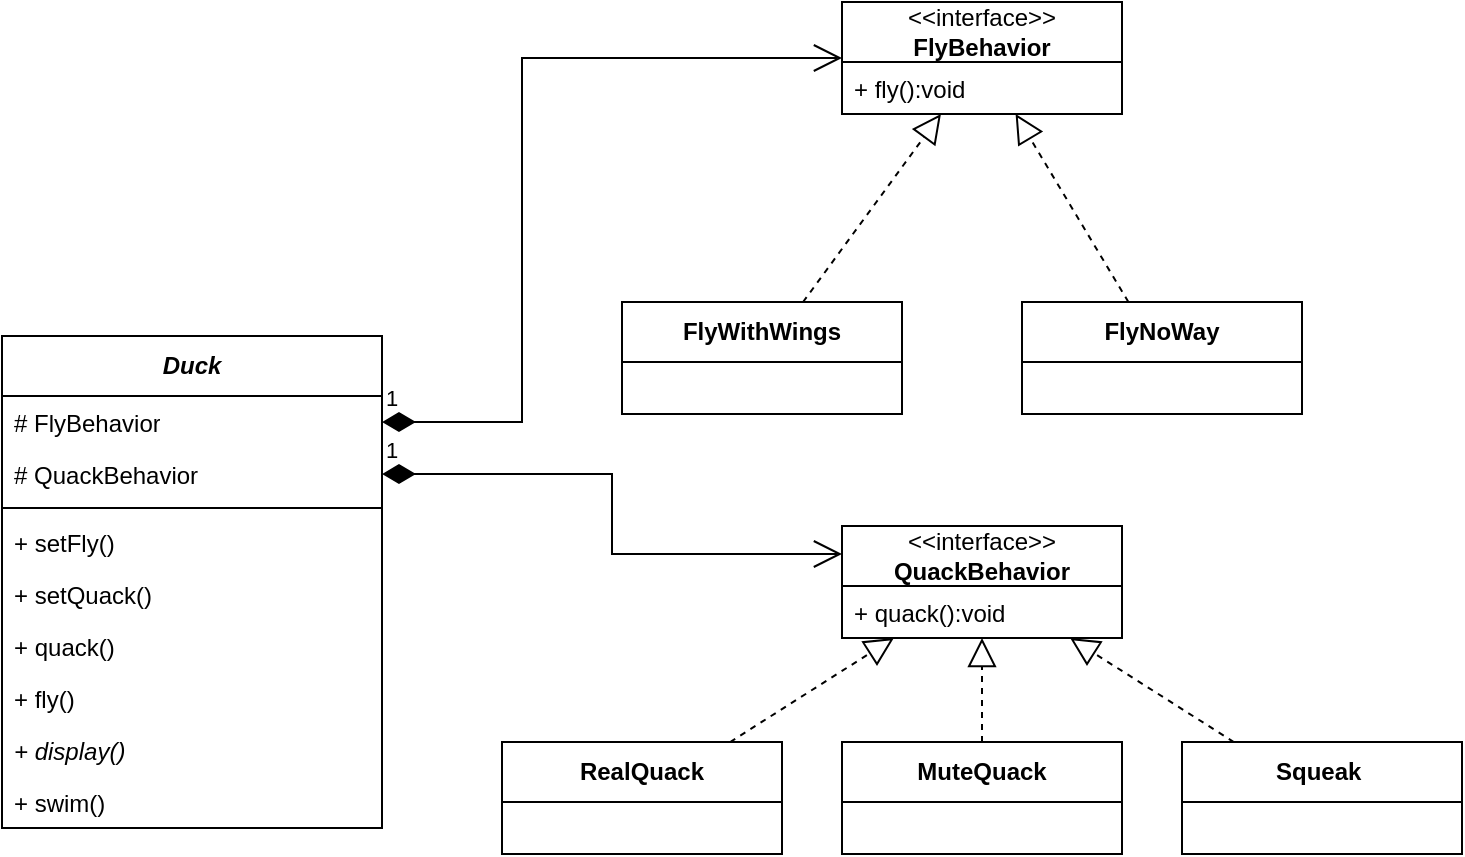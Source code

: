<mxfile version="21.6.8" type="github">
  <diagram id="9qQRp8wTwhdTKOBizrKU" name="Page-1">
    <mxGraphModel dx="1102" dy="504" grid="1" gridSize="10" guides="1" tooltips="1" connect="1" arrows="1" fold="1" page="1" pageScale="1" pageWidth="3840" pageHeight="2400" math="0" shadow="0">
      <root>
        <mxCell id="0" />
        <mxCell id="1" parent="0" />
        <mxCell id="wih1jJ5DO79m4pdhP88G-1" value="&lt;b&gt;&lt;i&gt;Duck&lt;/i&gt;&lt;/b&gt;" style="swimlane;fontStyle=0;childLayout=stackLayout;horizontal=1;startSize=30;fillColor=none;horizontalStack=0;resizeParent=1;resizeParentMax=0;resizeLast=0;collapsible=1;marginBottom=0;whiteSpace=wrap;html=1;" vertex="1" parent="1">
          <mxGeometry x="330" y="227" width="190" height="246" as="geometry" />
        </mxCell>
        <mxCell id="wih1jJ5DO79m4pdhP88G-2" value="# FlyBehavior" style="text;strokeColor=none;fillColor=none;align=left;verticalAlign=top;spacingLeft=4;spacingRight=4;overflow=hidden;rotatable=0;points=[[0,0.5],[1,0.5]];portConstraint=eastwest;whiteSpace=wrap;html=1;" vertex="1" parent="wih1jJ5DO79m4pdhP88G-1">
          <mxGeometry y="30" width="190" height="26" as="geometry" />
        </mxCell>
        <mxCell id="wih1jJ5DO79m4pdhP88G-3" value="# QuackBehavior" style="text;strokeColor=none;fillColor=none;align=left;verticalAlign=top;spacingLeft=4;spacingRight=4;overflow=hidden;rotatable=0;points=[[0,0.5],[1,0.5]];portConstraint=eastwest;whiteSpace=wrap;html=1;" vertex="1" parent="wih1jJ5DO79m4pdhP88G-1">
          <mxGeometry y="56" width="190" height="26" as="geometry" />
        </mxCell>
        <mxCell id="wih1jJ5DO79m4pdhP88G-15" value="" style="line;strokeWidth=1;fillColor=none;align=left;verticalAlign=middle;spacingTop=-1;spacingLeft=3;spacingRight=3;rotatable=0;labelPosition=right;points=[];portConstraint=eastwest;strokeColor=inherit;" vertex="1" parent="wih1jJ5DO79m4pdhP88G-1">
          <mxGeometry y="82" width="190" height="8" as="geometry" />
        </mxCell>
        <mxCell id="wih1jJ5DO79m4pdhP88G-4" value="+ setFly()" style="text;strokeColor=none;fillColor=none;align=left;verticalAlign=top;spacingLeft=4;spacingRight=4;overflow=hidden;rotatable=0;points=[[0,0.5],[1,0.5]];portConstraint=eastwest;whiteSpace=wrap;html=1;" vertex="1" parent="wih1jJ5DO79m4pdhP88G-1">
          <mxGeometry y="90" width="190" height="26" as="geometry" />
        </mxCell>
        <mxCell id="wih1jJ5DO79m4pdhP88G-16" value="+ setQuack()" style="text;strokeColor=none;fillColor=none;align=left;verticalAlign=top;spacingLeft=4;spacingRight=4;overflow=hidden;rotatable=0;points=[[0,0.5],[1,0.5]];portConstraint=eastwest;whiteSpace=wrap;html=1;" vertex="1" parent="wih1jJ5DO79m4pdhP88G-1">
          <mxGeometry y="116" width="190" height="26" as="geometry" />
        </mxCell>
        <mxCell id="wih1jJ5DO79m4pdhP88G-17" value="+ quack()" style="text;strokeColor=none;fillColor=none;align=left;verticalAlign=top;spacingLeft=4;spacingRight=4;overflow=hidden;rotatable=0;points=[[0,0.5],[1,0.5]];portConstraint=eastwest;whiteSpace=wrap;html=1;" vertex="1" parent="wih1jJ5DO79m4pdhP88G-1">
          <mxGeometry y="142" width="190" height="26" as="geometry" />
        </mxCell>
        <mxCell id="wih1jJ5DO79m4pdhP88G-18" value="+ fly()" style="text;strokeColor=none;fillColor=none;align=left;verticalAlign=top;spacingLeft=4;spacingRight=4;overflow=hidden;rotatable=0;points=[[0,0.5],[1,0.5]];portConstraint=eastwest;whiteSpace=wrap;html=1;" vertex="1" parent="wih1jJ5DO79m4pdhP88G-1">
          <mxGeometry y="168" width="190" height="26" as="geometry" />
        </mxCell>
        <mxCell id="wih1jJ5DO79m4pdhP88G-19" value="&lt;i&gt;+ display()&lt;/i&gt;" style="text;strokeColor=none;fillColor=none;align=left;verticalAlign=top;spacingLeft=4;spacingRight=4;overflow=hidden;rotatable=0;points=[[0,0.5],[1,0.5]];portConstraint=eastwest;whiteSpace=wrap;html=1;" vertex="1" parent="wih1jJ5DO79m4pdhP88G-1">
          <mxGeometry y="194" width="190" height="26" as="geometry" />
        </mxCell>
        <mxCell id="wih1jJ5DO79m4pdhP88G-20" value="+ swim()" style="text;strokeColor=none;fillColor=none;align=left;verticalAlign=top;spacingLeft=4;spacingRight=4;overflow=hidden;rotatable=0;points=[[0,0.5],[1,0.5]];portConstraint=eastwest;whiteSpace=wrap;html=1;" vertex="1" parent="wih1jJ5DO79m4pdhP88G-1">
          <mxGeometry y="220" width="190" height="26" as="geometry" />
        </mxCell>
        <mxCell id="wih1jJ5DO79m4pdhP88G-5" value="&amp;lt;&amp;lt;interface&amp;gt;&amp;gt;&lt;br&gt;&lt;b&gt;FlyBehavior&lt;/b&gt;" style="swimlane;fontStyle=0;childLayout=stackLayout;horizontal=1;startSize=30;fillColor=none;horizontalStack=0;resizeParent=1;resizeParentMax=0;resizeLast=0;collapsible=1;marginBottom=0;whiteSpace=wrap;html=1;" vertex="1" parent="1">
          <mxGeometry x="750" y="60" width="140" height="56" as="geometry" />
        </mxCell>
        <mxCell id="wih1jJ5DO79m4pdhP88G-6" value="+ fly():void" style="text;strokeColor=none;fillColor=none;align=left;verticalAlign=top;spacingLeft=4;spacingRight=4;overflow=hidden;rotatable=0;points=[[0,0.5],[1,0.5]];portConstraint=eastwest;whiteSpace=wrap;html=1;" vertex="1" parent="wih1jJ5DO79m4pdhP88G-5">
          <mxGeometry y="30" width="140" height="26" as="geometry" />
        </mxCell>
        <mxCell id="wih1jJ5DO79m4pdhP88G-9" value="&amp;lt;&amp;lt;interface&amp;gt;&amp;gt;&lt;br&gt;&lt;b&gt;QuackBehavior&lt;/b&gt;" style="swimlane;fontStyle=0;childLayout=stackLayout;horizontal=1;startSize=30;fillColor=none;horizontalStack=0;resizeParent=1;resizeParentMax=0;resizeLast=0;collapsible=1;marginBottom=0;whiteSpace=wrap;html=1;" vertex="1" parent="1">
          <mxGeometry x="750" y="322" width="140" height="56" as="geometry" />
        </mxCell>
        <mxCell id="wih1jJ5DO79m4pdhP88G-10" value="+ quack():void" style="text;strokeColor=none;fillColor=none;align=left;verticalAlign=top;spacingLeft=4;spacingRight=4;overflow=hidden;rotatable=0;points=[[0,0.5],[1,0.5]];portConstraint=eastwest;whiteSpace=wrap;html=1;" vertex="1" parent="wih1jJ5DO79m4pdhP88G-9">
          <mxGeometry y="30" width="140" height="26" as="geometry" />
        </mxCell>
        <mxCell id="wih1jJ5DO79m4pdhP88G-26" value="&lt;b&gt;RealQuack&lt;/b&gt;" style="swimlane;fontStyle=0;childLayout=stackLayout;horizontal=1;startSize=30;fillColor=none;horizontalStack=0;resizeParent=1;resizeParentMax=0;resizeLast=0;collapsible=1;marginBottom=0;whiteSpace=wrap;html=1;" vertex="1" parent="1">
          <mxGeometry x="580" y="430" width="140" height="56" as="geometry" />
        </mxCell>
        <mxCell id="wih1jJ5DO79m4pdhP88G-28" value="" style="endArrow=block;dashed=1;endFill=0;endSize=12;html=1;rounded=0;" edge="1" parent="1" source="wih1jJ5DO79m4pdhP88G-26" target="wih1jJ5DO79m4pdhP88G-9">
          <mxGeometry width="160" relative="1" as="geometry">
            <mxPoint x="620" y="410" as="sourcePoint" />
            <mxPoint x="780" y="410" as="targetPoint" />
          </mxGeometry>
        </mxCell>
        <mxCell id="wih1jJ5DO79m4pdhP88G-29" value="&lt;b&gt;MuteQuack&lt;/b&gt;" style="swimlane;fontStyle=0;childLayout=stackLayout;horizontal=1;startSize=30;fillColor=none;horizontalStack=0;resizeParent=1;resizeParentMax=0;resizeLast=0;collapsible=1;marginBottom=0;whiteSpace=wrap;html=1;" vertex="1" parent="1">
          <mxGeometry x="750" y="430" width="140" height="56" as="geometry" />
        </mxCell>
        <mxCell id="wih1jJ5DO79m4pdhP88G-30" value="" style="endArrow=block;dashed=1;endFill=0;endSize=12;html=1;rounded=0;" edge="1" parent="1" source="wih1jJ5DO79m4pdhP88G-29" target="wih1jJ5DO79m4pdhP88G-9">
          <mxGeometry width="160" relative="1" as="geometry">
            <mxPoint x="678" y="440" as="sourcePoint" />
            <mxPoint x="712" y="388" as="targetPoint" />
          </mxGeometry>
        </mxCell>
        <mxCell id="wih1jJ5DO79m4pdhP88G-31" value="&lt;b&gt;Squeak&amp;nbsp;&lt;/b&gt;" style="swimlane;fontStyle=0;childLayout=stackLayout;horizontal=1;startSize=30;fillColor=none;horizontalStack=0;resizeParent=1;resizeParentMax=0;resizeLast=0;collapsible=1;marginBottom=0;whiteSpace=wrap;html=1;" vertex="1" parent="1">
          <mxGeometry x="920" y="430" width="140" height="56" as="geometry" />
        </mxCell>
        <mxCell id="wih1jJ5DO79m4pdhP88G-32" value="" style="endArrow=block;dashed=1;endFill=0;endSize=12;html=1;rounded=0;" edge="1" parent="1" source="wih1jJ5DO79m4pdhP88G-31" target="wih1jJ5DO79m4pdhP88G-9">
          <mxGeometry width="160" relative="1" as="geometry">
            <mxPoint x="804" y="440" as="sourcePoint" />
            <mxPoint x="756" y="388" as="targetPoint" />
          </mxGeometry>
        </mxCell>
        <mxCell id="wih1jJ5DO79m4pdhP88G-33" value="&lt;b&gt;FlyWithWings&lt;/b&gt;" style="swimlane;fontStyle=0;childLayout=stackLayout;horizontal=1;startSize=30;fillColor=none;horizontalStack=0;resizeParent=1;resizeParentMax=0;resizeLast=0;collapsible=1;marginBottom=0;whiteSpace=wrap;html=1;" vertex="1" parent="1">
          <mxGeometry x="640" y="210" width="140" height="56" as="geometry" />
        </mxCell>
        <mxCell id="wih1jJ5DO79m4pdhP88G-34" value="" style="endArrow=block;dashed=1;endFill=0;endSize=12;html=1;rounded=0;" edge="1" parent="1" source="wih1jJ5DO79m4pdhP88G-33" target="wih1jJ5DO79m4pdhP88G-5">
          <mxGeometry width="160" relative="1" as="geometry">
            <mxPoint x="704" y="440" as="sourcePoint" />
            <mxPoint x="786" y="388" as="targetPoint" />
          </mxGeometry>
        </mxCell>
        <mxCell id="wih1jJ5DO79m4pdhP88G-35" value="&lt;b&gt;FlyNoWay&lt;/b&gt;" style="swimlane;fontStyle=0;childLayout=stackLayout;horizontal=1;startSize=30;fillColor=none;horizontalStack=0;resizeParent=1;resizeParentMax=0;resizeLast=0;collapsible=1;marginBottom=0;whiteSpace=wrap;html=1;" vertex="1" parent="1">
          <mxGeometry x="840" y="210" width="140" height="56" as="geometry" />
        </mxCell>
        <mxCell id="wih1jJ5DO79m4pdhP88G-36" value="" style="endArrow=block;dashed=1;endFill=0;endSize=12;html=1;rounded=0;" edge="1" parent="1" source="wih1jJ5DO79m4pdhP88G-35" target="wih1jJ5DO79m4pdhP88G-5">
          <mxGeometry width="160" relative="1" as="geometry">
            <mxPoint x="741" y="220" as="sourcePoint" />
            <mxPoint x="809" y="126" as="targetPoint" />
          </mxGeometry>
        </mxCell>
        <mxCell id="wih1jJ5DO79m4pdhP88G-37" value="1" style="endArrow=open;html=1;endSize=12;startArrow=diamondThin;startSize=14;startFill=1;edgeStyle=orthogonalEdgeStyle;align=left;verticalAlign=bottom;rounded=0;entryX=0;entryY=0.25;entryDx=0;entryDy=0;" edge="1" parent="1" source="wih1jJ5DO79m4pdhP88G-3" target="wih1jJ5DO79m4pdhP88G-9">
          <mxGeometry x="-1" y="3" relative="1" as="geometry">
            <mxPoint x="710" y="270" as="sourcePoint" />
            <mxPoint x="870" y="270" as="targetPoint" />
          </mxGeometry>
        </mxCell>
        <mxCell id="wih1jJ5DO79m4pdhP88G-38" value="1" style="endArrow=open;html=1;endSize=12;startArrow=diamondThin;startSize=14;startFill=1;edgeStyle=orthogonalEdgeStyle;align=left;verticalAlign=bottom;rounded=0;" edge="1" parent="1" source="wih1jJ5DO79m4pdhP88G-2" target="wih1jJ5DO79m4pdhP88G-5">
          <mxGeometry x="-1" y="3" relative="1" as="geometry">
            <mxPoint x="549.48" y="266" as="sourcePoint" />
            <mxPoint x="600" y="70" as="targetPoint" />
            <Array as="points">
              <mxPoint x="590" y="270" />
              <mxPoint x="590" y="88" />
            </Array>
          </mxGeometry>
        </mxCell>
      </root>
    </mxGraphModel>
  </diagram>
</mxfile>
